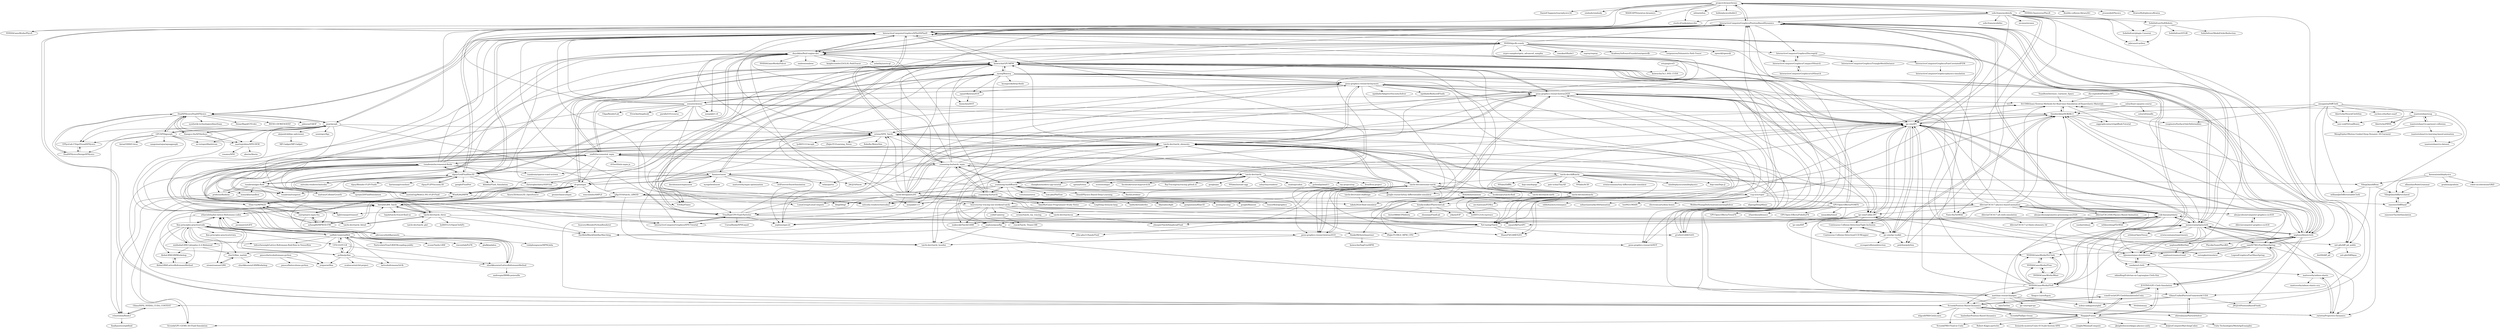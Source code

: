 digraph G {
"projectchrono/chrono" -> "DanielChappuis/reactphysics3d" ["e"=1]
"projectchrono/chrono" -> "simbody/simbody" ["e"=1]
"projectchrono/chrono" -> "InteractiveComputerGraphics/PositionBasedDynamics"
"projectchrono/chrono" -> "InteractiveComputerGraphics/SPlisHSPlasH"
"projectchrono/chrono" -> "MADEAPPS/newton-dynamics" ["e"=1]
"projectchrono/chrono" -> "doyubkim/fluid-engine-dev"
"projectchrono/chrono" -> "NVIDIAGameWorks/PhysX" ["e"=1]
"projectchrono/chrono" -> "mfem/mfem" ["e"=1]
"projectchrono/chrono" -> "bulletphysics/bullet3" ["e"=1]
"projectchrono/chrono" -> "sofa-framework/sofa"
"projectchrono/chrono" -> "stack-of-tasks/pinocchio" ["e"=1]
"projectchrono/chrono" -> "NVIDIA-Omniverse/PhysX" ["e"=1]
"projectchrono/chrono" -> "flexible-collision-library/fcl" ["e"=1]
"projectchrono/chrono" -> "jrouwe/JoltPhysics" ["e"=1]
"projectchrono/chrono" -> "KratosMultiphysics/Kratos" ["e"=1]
"AlohaLBM/LBMWorkshop" -> "AlohaLBM/LatticeBoltzmannMethod"
"lbm-principles-practice/code" -> "shurikkuzmin/LatticeBoltzmannMethod"
"lbm-principles-practice/code" -> "zmhhaha/LBM-Cplusplus-A.A.Mohamad"
"lbm-principles-practice/code" -> "sthavishtha/list-lattice-Boltzmann-codes"
"lbm-principles-practice/code" -> "rlee32/lbm_matlab"
"lbm-principles-practice/code" -> "sailfish-team/sailfish"
"lbm-principles-practice/code" -> "AlohaLBM/LatticeBoltzmannMethod"
"lbm-principles-practice/code" -> "AlohaLBM/LBMWorkshop"
"lbm-principles-practice/code" -> "siramirsaman/LBM"
"lbm-principles-practice/code" -> "loliverhennigh/Lattice-Boltzmann-fluid-flow-in-Tensorflow" ["e"=1]
"lbm-principles-practice/code" -> "CFD-GO/TCLB"
"lbm-principles-practice/code" -> "pylbm/pylbm"
"lbm-principles-practice/code" -> "hietwll/LBM_Taichi"
"lbm-principles-practice/code" -> "lbm-principles-practice/errata"
"rlee32/lbm_matlab" -> "siramirsaman/LBM"
"rlee32/lbm_matlab" -> "shurikkuzmin/LBMWorkshop"
"taichi-dev/taichi" -> "google/jax" ["e"=1]
"taichi-dev/taichi" -> "yuanming-hu/difftaichi"
"taichi-dev/taichi" -> "yuanming-hu/taichi_mpm"
"taichi-dev/taichi" -> "QianMo/Game-Programmer-Study-Notes" ["e"=1]
"taichi-dev/taichi" -> "NVlabs/instant-ngp" ["e"=1]
"taichi-dev/taichi" -> "ssloy/tinyrenderer" ["e"=1]
"taichi-dev/taichi" -> "exaloop/codon" ["e"=1]
"taichi-dev/taichi" -> "pybind/pybind11" ["e"=1]
"taichi-dev/taichi" -> "ray-project/ray" ["e"=1]
"taichi-dev/taichi" -> "llvm/llvm-project" ["e"=1]
"taichi-dev/taichi" -> "changkun/modern-cpp-tutorial" ["e"=1]
"taichi-dev/taichi" -> "openai/triton" ["e"=1]
"taichi-dev/taichi" -> "ocornut/imgui" ["e"=1]
"taichi-dev/taichi" -> "facebookresearch/pytorch3d" ["e"=1]
"taichi-dev/taichi" -> "RayTracing/raytracing.github.io" ["e"=1]
"penn-graphics-research/claymore" -> "kuiwuchn/GPUMPM"
"penn-graphics-research/claymore" -> "g1n0st/GAMES201"
"penn-graphics-research/claymore" -> "penn-graphics-research/ziran2020"
"penn-graphics-research/claymore" -> "penn-graphics-research/HOT"
"penn-graphics-research/claymore" -> "penn-graphics-research/ziran2019"
"penn-graphics-research/claymore" -> "YuCrazing/Taichi"
"penn-graphics-research/claymore" -> "taichi-dev/taichi_elements"
"penn-graphics-research/claymore" -> "cb-geo/mpm"
"penn-graphics-research/claymore" -> "erizmr/SPH_Taichi"
"penn-graphics-research/claymore" -> "squarefk/ziran2019"
"penn-graphics-research/claymore" -> "rgoldade/AdaptiveViscositySolver"
"penn-graphics-research/claymore" -> "taichi-dev/taichi_houdini"
"penn-graphics-research/claymore" -> "rgoldade/ReducedFluids" ["e"=1]
"penn-graphics-research/claymore" -> "ShaneFX/GAMES201"
"taichi-dev/taichi_blend" -> "taichi-dev/taichi_three"
"yuanming-hu/difftaichi" -> "yuanming-hu/taichi_mpm"
"yuanming-hu/difftaichi" -> "yuanming-hu/taichi"
"yuanming-hu/difftaichi" -> "taichi-dev/taichi"
"yuanming-hu/difftaichi" -> "google-research/tiny-differentiable-simulator" ["e"=1]
"yuanming-hu/difftaichi" -> "mitsuba-renderer/mitsuba2" ["e"=1]
"yuanming-hu/difftaichi" -> "tum-pbs/PhiFlow" ["e"=1]
"yuanming-hu/difftaichi" -> "thunil/Physics-Based-Deep-Learning" ["e"=1]
"yuanming-hu/difftaichi" -> "taichi-dev/games201"
"yuanming-hu/difftaichi" -> "ipc-sim/IPC"
"yuanming-hu/difftaichi" -> "taichi-dev/taichi_elements"
"yuanming-hu/difftaichi" -> "InteractiveComputerGraphics/SPlisHSPlasH"
"yuanming-hu/difftaichi" -> "BachiLi/redner" ["e"=1]
"yuanming-hu/difftaichi" -> "tensorflow/graphics" ["e"=1]
"yuanming-hu/difftaichi" -> "vcg-uvic/viper"
"yuanming-hu/difftaichi" -> "vsitzmann/siren" ["e"=1]
"Continuous-Collision-Detection/CCD-Wrapper" -> "Continuous-Collision-Detection/Tight-Inclusion"
"Continuous-Collision-Detection/Tight-Inclusion" -> "Continuous-Collision-Detection/CCD-Wrapper"
"Continuous-Collision-Detection/Tight-Inclusion" -> "ipc-sim/ipc-toolkit"
"Gfans/UnifiedParticleFrameworkCUDA" -> "nobuo-nakagawa/xpbd"
"Gfans/UnifiedParticleFrameworkCUDA" -> "ebirenbaum/ParticleSolver"
"Gfans/UnifiedParticleFrameworkCUDA" -> "JAGJ10/PositionBasedFluids"
"Gfans/UnifiedParticleFrameworkCUDA" -> "Gfans/ISPH_NVIDIA_CUDA_CONTEST"
"InteractiveComputerGraphics/CompactNSearch" -> "InteractiveComputerGraphics/cuNSearch"
"InteractiveComputerGraphics/CompactNSearch" -> "InteractiveComputerGraphics/Discregrid"
"InteractiveComputerGraphics/Discregrid" -> "InteractiveComputerGraphics/CompactNSearch"
"InteractiveComputerGraphics/Discregrid" -> "InteractiveComputerGraphics/TriangleMeshDistance"
"InteractiveComputerGraphics/Discregrid" -> "InteractiveComputerGraphics/FastCorotatedFEM"
"InteractiveComputerGraphics/PositionBasedDynamics" -> "InteractiveComputerGraphics/SPlisHSPlasH"
"InteractiveComputerGraphics/PositionBasedDynamics" -> "doyubkim/fluid-engine-dev"
"InteractiveComputerGraphics/PositionBasedDynamics" -> "mmmovania/opencloth"
"InteractiveComputerGraphics/PositionBasedDynamics" -> "Scrawk/Position-Based-Dynamics"
"InteractiveComputerGraphics/PositionBasedDynamics" -> "yuki-koyama/elasty"
"InteractiveComputerGraphics/PositionBasedDynamics" -> "NVIDIAGameWorks/FleX"
"InteractiveComputerGraphics/PositionBasedDynamics" -> "ipc-sim/IPC"
"InteractiveComputerGraphics/PositionBasedDynamics" -> "rlguy/GridFluidSim3D"
"InteractiveComputerGraphics/PositionBasedDynamics" -> "nepluno/libwetcloth"
"InteractiveComputerGraphics/PositionBasedDynamics" -> "Gfans/UnifiedParticleFrameworkCUDA"
"InteractiveComputerGraphics/PositionBasedDynamics" -> "kuiwuchn/GPUMPM"
"InteractiveComputerGraphics/PositionBasedDynamics" -> "NVIDIAGameWorks/PhysX" ["e"=1]
"InteractiveComputerGraphics/PositionBasedDynamics" -> "libigl/libigl" ["e"=1]
"InteractiveComputerGraphics/PositionBasedDynamics" -> "InteractiveComputerGraphics/Discregrid"
"InteractiveComputerGraphics/PositionBasedDynamics" -> "projectchrono/chrono"
"InteractiveComputerGraphics/SPlisHSPlasH" -> "InteractiveComputerGraphics/PositionBasedDynamics"
"InteractiveComputerGraphics/SPlisHSPlasH" -> "doyubkim/fluid-engine-dev"
"InteractiveComputerGraphics/SPlisHSPlasH" -> "DualSPHysics/DualSPHysics"
"InteractiveComputerGraphics/SPlisHSPlasH" -> "rlguy/GridFluidSim3D"
"InteractiveComputerGraphics/SPlisHSPlasH" -> "InteractiveComputerGraphics/CompactNSearch"
"InteractiveComputerGraphics/SPlisHSPlasH" -> "ipc-sim/IPC"
"InteractiveComputerGraphics/SPlisHSPlasH" -> "InteractiveComputerGraphics/SPH-Tutorial"
"InteractiveComputerGraphics/SPlisHSPlasH" -> "TroyZhai/CPP-Fluid-Particles"
"InteractiveComputerGraphics/SPlisHSPlasH" -> "pypr/pysph"
"InteractiveComputerGraphics/SPlisHSPlasH" -> "erizmr/SPH_Taichi"
"InteractiveComputerGraphics/SPlisHSPlasH" -> "kuiwuchn/GPUMPM"
"InteractiveComputerGraphics/SPlisHSPlasH" -> "mitsuba-renderer/mitsuba2" ["e"=1]
"InteractiveComputerGraphics/SPlisHSPlasH" -> "yuanming-hu/taichi_mpm"
"InteractiveComputerGraphics/SPlisHSPlasH" -> "nepluno/libwetcloth"
"InteractiveComputerGraphics/SPlisHSPlasH" -> "NVIDIA/gvdb-voxels"
"NVIDIA/gvdb-voxels" -> "AcademySoftwareFoundation/openvdb" ["e"=1]
"NVIDIA/gvdb-voxels" -> "sergeneren/Volumetric-Path-Tracer" ["e"=1]
"NVIDIA/gvdb-voxels" -> "christopherbatty/SDFGen" ["e"=1]
"NVIDIA/gvdb-voxels" -> "InteractiveComputerGraphics/SPlisHSPlasH"
"NVIDIA/gvdb-voxels" -> "kuiwuchn/GPUMPM"
"NVIDIA/gvdb-voxels" -> "tunabrain/sparse-voxel-octrees" ["e"=1]
"NVIDIA/gvdb-voxels" -> "wdas/partio" ["e"=1]
"NVIDIA/gvdb-voxels" -> "InteractiveComputerGraphics/PositionBasedDynamics"
"NVIDIA/gvdb-voxels" -> "openvkl/openvkl" ["e"=1]
"NVIDIA/gvdb-voxels" -> "nvpro-samples/optix_advanced_samples" ["e"=1]
"NVIDIA/gvdb-voxels" -> "ramakarl/fluids3"
"NVIDIA/gvdb-voxels" -> "ospray/ospray" ["e"=1]
"NVIDIA/gvdb-voxels" -> "InteractiveComputerGraphics/Discregrid"
"NVIDIA/gvdb-voxels" -> "doyubkim/fluid-engine-dev"
"NVIDIA/gvdb-voxels" -> "rlguy/GridFluidSim3D"
"Scrawk/Position-Based-Dynamics" -> "Scrawk/PBD-Fluid-in-Unity" ["e"=1]
"Scrawk/Position-Based-Dynamics" -> "voxell-tech/GPUClothSimulationInUnity"
"Scrawk/Position-Based-Dynamics" -> "InteractiveComputerGraphics/PositionBasedDynamics"
"Scrawk/Position-Based-Dynamics" -> "Ninjajie/Fusion"
"Scrawk/Position-Based-Dynamics" -> "hanbollar/Position-Based-Dynamics"
"Scrawk/Position-Based-Dynamics" -> "ebirenbaum/ParticleSolver"
"Scrawk/Position-Based-Dynamics" -> "rarietta/Projective-Dynamics"
"Scrawk/Position-Based-Dynamics" -> "Scrawk/Phillips-Ocean" ["e"=1]
"Scrawk/Position-Based-Dynamics" -> "wlgys8/PBDClothLearn"
"ebirenbaum/ParticleSolver" -> "Gfans/UnifiedParticleFrameworkCUDA"
"ericjang/svd3" -> "kuiwuchn/3x3_SVD_CUDA"
"ericjang/svd3" -> "JAGJ10/Snow"
"kuiwuchn/GPUMPM" -> "penn-graphics-research/claymore"
"kuiwuchn/GPUMPM" -> "nialltl/incremental_mpm"
"kuiwuchn/GPUMPM" -> "WindQAQ/MPM"
"kuiwuchn/GPUMPM" -> "Azmisov/snow"
"kuiwuchn/GPUMPM" -> "TroyZhai/CPP-Fluid-Particles"
"kuiwuchn/GPUMPM" -> "penn-graphics-research/ziran2020"
"kuiwuchn/GPUMPM" -> "nepluno/apic2d"
"kuiwuchn/GPUMPM" -> "YiYiXia/Flame"
"kuiwuchn/GPUMPM" -> "ipc-sim/IPC"
"kuiwuchn/GPUMPM" -> "g1n0st/GAMES201"
"kuiwuchn/GPUMPM" -> "penn-graphics-research/ziran2019"
"kuiwuchn/GPUMPM" -> "kuiwuchn/3x3_SVD_CUDA"
"kuiwuchn/GPUMPM" -> "YuCrazing/Taichi"
"kuiwuchn/GPUMPM" -> "nepluno/libwetcloth"
"kuiwuchn/GPUMPM" -> "ziyinq/Bimocq"
"nialltl/incremental_mpm" -> "kuiwuchn/GPUMPM"
"nialltl/incremental_mpm" -> "Elias-Gu/MPM2D"
"nialltl/incremental_mpm" -> "penn-graphics-research/claymore"
"nialltl/incremental_mpm" -> "yuanming-hu/taichi_mpm"
"nialltl/incremental_mpm" -> "WindQAQ/MPM"
"nialltl/incremental_mpm" -> "r03ert0/mls-mpm.js"
"nialltl/incremental_mpm" -> "penn-graphics-research/ziran2019"
"nialltl/incremental_mpm" -> "tunabrain/incremental-fluids"
"nialltl/incremental_mpm" -> "taichi-dev/taichi_elements"
"nialltl/incremental_mpm" -> "penn-graphics-research/HOT"
"nialltl/incremental_mpm" -> "penn-graphics-research/ziran2020"
"nialltl/incremental_mpm" -> "cb-geo/mpm"
"nialltl/incremental_mpm" -> "Ninjajie/Fusion"
"nialltl/incremental_mpm" -> "Scrawk/Position-Based-Dynamics"
"nialltl/incremental_mpm" -> "xzhang66/MPM3D-F90"
"penn-graphics-research/ziran2020" -> "penn-graphics-research/ziran2019"
"penn-graphics-research/ziran2020" -> "penn-graphics-research/claymore"
"penn-graphics-research/ziran2020" -> "penn-graphics-research/HOT"
"penn-graphics-research/ziran2020" -> "kuiwuchn/GPUMPM"
"penn-graphics-research/ziran2020" -> "ipc-sim/Codim-IPC"
"penn-graphics-research/ziran2020" -> "taichi-dev/taichi_elements"
"penn-graphics-research/ziran2020" -> "TroyZhai/CPP-Fluid-Particles"
"penn-graphics-research/ziran2020" -> "ShaneFX/GAMES201"
"penn-graphics-research/ziran2020" -> "ipc-sim/IPC"
"penn-graphics-research/ziran2020" -> "g1n0st/GAMES201"
"penn-graphics-research/ziran2020" -> "ltt1598/Quasi-Newton-Methods-for-Real-time-Simulation-of-Hyperelastic-Materials"
"penn-graphics-research/ziran2020" -> "nepluno/apic2d"
"penn-graphics-research/ziran2020" -> "lijieumn/argus-distribution"
"prideout/fluidsim" -> "rchoetzlein/fluids3"
"taichi-dev/taichi_elements" -> "taichi-dev/taichi_three"
"taichi-dev/taichi_elements" -> "erizmr/SPH_Taichi"
"taichi-dev/taichi_elements" -> "penn-graphics-research/claymore"
"taichi-dev/taichi_elements" -> "penn-graphics-research/ziran2020"
"taichi-dev/taichi_elements" -> "taichi-dev/taichi_blend"
"taichi-dev/taichi_elements" -> "nepluno/pyasflip"
"taichi-dev/taichi_elements" -> "kuiwuchn/GPUMPM"
"taichi-dev/taichi_elements" -> "taichi-dev/difftaichi"
"taichi-dev/taichi_elements" -> "taichi-dev/awesome-taichi"
"taichi-dev/taichi_elements" -> "taichi-dev/games201"
"taichi-dev/taichi_elements" -> "taichi-dev/meshtaichi"
"taichi-dev/taichi_elements" -> "YuCrazing/Taichi"
"taichi-dev/taichi_elements" -> "taichi-dev/taichi_houdini"
"taichi-dev/taichi_elements" -> "nialltl/incremental_mpm"
"taichi-dev/taichi_elements" -> "penn-graphics-research/ziran2019"
"yuanming-hu/taichi_mpm" -> "yuanming-hu/taichi"
"yuanming-hu/taichi_mpm" -> "nialltl/incremental_mpm"
"yuanming-hu/taichi_mpm" -> "InteractiveComputerGraphics/SPlisHSPlasH"
"yuanming-hu/taichi_mpm" -> "kuiwuchn/GPUMPM"
"yuanming-hu/taichi_mpm" -> "yuanming-hu/difftaichi"
"yuanming-hu/taichi_mpm" -> "InteractiveComputerGraphics/PositionBasedDynamics"
"yuanming-hu/taichi_mpm" -> "doyubkim/fluid-engine-dev"
"yuanming-hu/taichi_mpm" -> "cb-geo/mpm"
"yuanming-hu/taichi_mpm" -> "taichi-dev/taichi_elements"
"yuanming-hu/taichi_mpm" -> "taichi-dev/taichi"
"yuanming-hu/taichi_mpm" -> "Azmisov/snow"
"yuanming-hu/taichi_mpm" -> "mitsuba-renderer/mitsuba2" ["e"=1]
"yuanming-hu/taichi_mpm" -> "ipc-sim/IPC"
"yuanming-hu/taichi_mpm" -> "nepluno/libwetcloth"
"yuanming-hu/taichi_mpm" -> "mmp/pbrt-v3" ["e"=1]
"yuanming-hu/taichi" -> "yuanming-hu/taichi_mpm"
"yuanming-hu/taichi" -> "mmp/pbrt-v3" ["e"=1]
"yuanming-hu/taichi" -> "yuanming-hu/difftaichi"
"yuanming-hu/taichi" -> "libigl/libigl" ["e"=1]
"yuanming-hu/taichi" -> "google/filament" ["e"=1]
"yuanming-hu/taichi" -> "LingDong-/wenyan-lang" ["e"=1]
"yuanming-hu/taichi" -> "mitsuba-renderer/mitsuba2" ["e"=1]
"yuanming-hu/taichi" -> "tensorflow/graphics" ["e"=1]
"yuanming-hu/taichi" -> "baldurk/renderdoc" ["e"=1]
"yuanming-hu/taichi" -> "bkaradzic/bgfx" ["e"=1]
"yuanming-hu/taichi" -> "InteractiveComputerGraphics/PositionBasedDynamics"
"yuanming-hu/taichi" -> "QianMo/Game-Programmer-Study-Notes" ["e"=1]
"yuanming-hu/taichi" -> "gongminmin/KlayGE" ["e"=1]
"yuanming-hu/taichi" -> "assimp/assimp" ["e"=1]
"yuanming-hu/taichi" -> "doyubkim/fluid-engine-dev"
"JUSTIVE/GPU-Cloth-Simulation" -> "sam007961/FastMassSpring"
"JUSTIVE/GPU-Cloth-Simulation" -> "Ninjajie/Fusion"
"JUSTIVE/GPU-Cloth-Simulation" -> "voxell-tech/GPUClothSimulationInUnity"
"doyubkim/fluid-engine-dev" -> "InteractiveComputerGraphics/SPlisHSPlasH"
"doyubkim/fluid-engine-dev" -> "InteractiveComputerGraphics/PositionBasedDynamics"
"doyubkim/fluid-engine-dev" -> "rlguy/GridFluidSim3D"
"doyubkim/fluid-engine-dev" -> "mitsuba-renderer/mitsuba2" ["e"=1]
"doyubkim/fluid-engine-dev" -> "mitsuba-renderer/mitsuba" ["e"=1]
"doyubkim/fluid-engine-dev" -> "mmp/pbrt-v4" ["e"=1]
"doyubkim/fluid-engine-dev" -> "tunabrain/tungsten" ["e"=1]
"doyubkim/fluid-engine-dev" -> "mmp/pbrt-v3" ["e"=1]
"doyubkim/fluid-engine-dev" -> "NVIDIAGameWorks/Falcor" ["e"=1]
"doyubkim/fluid-engine-dev" -> "mmmovania/opencloth"
"doyubkim/fluid-engine-dev" -> "embree/embree" ["e"=1]
"doyubkim/fluid-engine-dev" -> "knightcrawler25/GLSL-PathTracer" ["e"=1]
"doyubkim/fluid-engine-dev" -> "xelatihy/yocto-gl" ["e"=1]
"doyubkim/fluid-engine-dev" -> "lighttransport/nanort" ["e"=1]
"doyubkim/fluid-engine-dev" -> "kuiwuchn/GPUMPM"
"zenustech/zeno" -> "parallel101/course" ["e"=1]
"zenustech/zeno" -> "ipc-sim/IPC"
"zenustech/zeno" -> "LuisaGroup/LuisaCompute" ["e"=1]
"zenustech/zeno" -> "InteractiveComputerGraphics/SPlisHSPlasH"
"zenustech/zeno" -> "InteractiveComputerGraphics/PositionBasedDynamics"
"zenustech/zeno" -> "doyubkim/fluid-engine-dev"
"zenustech/zeno" -> "erizmr/SPH_Taichi"
"zenustech/zeno" -> "Ubpa/RenderLab" ["e"=1]
"zenustech/zeno" -> "ziyinq/Bimocq"
"zenustech/zeno" -> "taichi-dev/taichi_blend"
"zenustech/zeno" -> "theodorekim/HOBAKv1"
"zenustech/zeno" -> "ipc-sim/Codim-IPC"
"zenustech/zeno" -> "ElvisQin/thegibook" ["e"=1]
"zenustech/zeno" -> "mitsuba-renderer/mitsuba2" ["e"=1]
"zenustech/zeno" -> "mmp/pbrt-v4" ["e"=1]
"isantesteban/snug" -> "isantesteban/vto-garment-collisions"
"isantesteban/snug" -> "hbertiche/PBNS"
"isantesteban/snug" -> "isantesteban/vto-dataset"
"isantesteban/snug" -> "MengZephyr/Motion-Guided-Deep-Dynamic-3D-Garment"
"isantesteban/snug" -> "non-void/VirtualBones"
"alejandrobll/py-sphviewer" -> "MP-Gadget/MP-Gadget"
"pypr/pysph" -> "DualSPHysics/DualSPHysics"
"pypr/pysph" -> "Xiangyu-Hu/SPHinXsys"
"pypr/pysph" -> "GPUSPH/gpusph"
"pypr/pysph" -> "EPhysLab-UVigo/VisualSPHysics"
"pypr/pysph" -> "InteractiveComputerGraphics/SPlisHSPlasH"
"pypr/pysph" -> "martinjrobins/SPH-DEM"
"pypr/pysph" -> "alejandrobll/py-sphviewer"
"pypr/pysph" -> "DualSPHysics/DesignSPHysics"
"pypr/pysph" -> "adevaucorbeil/karamelo"
"pypr/pysph" -> "usnistgov/fipy" ["e"=1]
"pypr/pysph" -> "InteractiveComputerGraphics/SPH-Tutorial"
"pypr/pysph" -> "erizmr/SPH_Taichi"
"pypr/pysph" -> "yjhp1016/taichi_LBM3D"
"pypr/pysph" -> "wi-re/openMaelstrom"
"tunabrain/incremental-fluids" -> "tunabrain/gpu-fluid"
"tunabrain/incremental-fluids" -> "kuiwuchn/GPUMPM"
"tunabrain/incremental-fluids" -> "rlguy/GridFluidSim3D"
"tunabrain/incremental-fluids" -> "nialltl/incremental_mpm"
"tunabrain/incremental-fluids" -> "tunabrain/tungsten" ["e"=1]
"tunabrain/incremental-fluids" -> "austinEng/WebGL-PIC-FLIP-Fluid"
"tunabrain/incremental-fluids" -> "Azmisov/snow"
"tunabrain/incremental-fluids" -> "prideout/fluidsim"
"tunabrain/incremental-fluids" -> "Scrawk/GPU-GEMS-3D-Fluid-Simulation" ["e"=1]
"tunabrain/incremental-fluids" -> "doyubkim/fluid-engine-dev"
"tunabrain/incremental-fluids" -> "mmacklin/sandbox"
"tunabrain/incremental-fluids" -> "tunabrain/sparse-voxel-octrees" ["e"=1]
"tunabrain/incremental-fluids" -> "InteractiveComputerGraphics/SPlisHSPlasH"
"tunabrain/incremental-fluids" -> "kbladin/Fluid_Simulation"
"tunabrain/incremental-fluids" -> "lighttransport/nanort" ["e"=1]
"nepluno/libWetHair" -> "nepluno/libwetcloth"
"nepluno/libWetHair" -> "nepluno/creamystrand"
"nepluno/libWetHair" -> "kuiwuchn/GPUMPM"
"CFD-GO/TCLB" -> "shurikkuzmin/LatticeBoltzmannMethod"
"CFD-GO/TCLB" -> "pylbm/pylbm"
"CFD-GO/TCLB" -> "sailfish-team/sailfish"
"nepluno/libwetcloth" -> "nepluno/libWetHair"
"nepluno/libwetcloth" -> "kuiwuchn/GPUMPM"
"nepluno/libwetcloth" -> "sam007961/FastMassSpring"
"nepluno/libwetcloth" -> "ipc-sim/IPC"
"nepluno/libwetcloth" -> "mmmovania/opencloth"
"nepluno/libwetcloth" -> "nepluno/creamystrand"
"nepluno/libwetcloth" -> "InteractiveComputerGraphics/PositionBasedDynamics"
"nepluno/libwetcloth" -> "lijieumn/argus-distribution"
"nepluno/libwetcloth" -> "theodorekim/HOBAKv1"
"nepluno/libwetcloth" -> "yuki-koyama/elasty"
"nepluno/libwetcloth" -> "PhysikaTeam/PhysIKA"
"nepluno/libwetcloth" -> "JAGJ10/PositionBasedFluids"
"nepluno/libwetcloth" -> "InteractiveComputerGraphics/SPlisHSPlasH"
"nepluno/libwetcloth" -> "JUSTIVE/GPU-Cloth-Simulation"
"nepluno/libwetcloth" -> "ltt1598/Quasi-Newton-Methods-for-Real-time-Simulation-of-Hyperelastic-Materials"
"NVIDIAGameWorks/Flow" -> "NVIDIAGameWorks/NvCloth"
"NVIDIAGameWorks/Flow" -> "NVIDIAGameWorks/Blast"
"taichi-dev/voxel-challenge" -> "takah29/2d-fluid-simulator"
"taichi-dev/awesome-taichi" -> "taichi-dev/meshtaichi"
"taichi-dev/awesome-taichi" -> "erizmr/SPH_Taichi"
"taichi-dev/awesome-taichi" -> "yjhp1016/taichi_LBM3D"
"taichi-dev/awesome-taichi" -> "ethz-pbs21/SandyFluid"
"taichi-dev/awesome-taichi" -> "taichi-dev/taichi-nerfs" ["e"=1]
"taichi-dev/awesome-taichi" -> "ifsheldon/stannum"
"taichi-dev/awesome-taichi" -> "YuCrazing/Taichi"
"taichi-dev/awesome-taichi" -> "bsavery/ray-tracing-one-weekend-taichi"
"taichi-dev/awesome-taichi" -> "taichi-dev/taichi_houdini"
"taichi-dev/awesome-taichi" -> "takah29/2d-fluid-simulator"
"taichi-dev/awesome-taichi" -> "taichi-dev/taichi_elements"
"taichi-dev/awesome-taichi" -> "taichi-dev/taichicon"
"taichi-dev/awesome-taichi" -> "lyd405121/ti-raytrace"
"taichi-dev/awesome-taichi" -> "nepluno/pyasflip"
"taichi-dev/awesome-taichi" -> "houkensjtu/taichi-fluid"
"bsavery/ray-tracing-one-weekend-taichi" -> "yslib/Cameray"
"bsavery/ray-tracing-one-weekend-taichi" -> "taichi-dev/taichicon"
"bsavery/ray-tracing-one-weekend-taichi" -> "lyd405121/ti-raytrace"
"bsavery/ray-tracing-one-weekend-taichi" -> "maksyuki/TaichiGAME"
"bsavery/ray-tracing-one-weekend-taichi" -> "runck/Taichi_Titanic188"
"bsavery/ray-tracing-one-weekend-taichi" -> "theAfish/BlackHoleRayMarching"
"bsavery/ray-tracing-one-weekend-taichi" -> "erizmr/taichi_ray_tracing"
"bsavery/ray-tracing-one-weekend-taichi" -> "squarefk/FastIPC"
"yjhp1016/taichi_LBM3D" -> "takah29/2d-fluid-simulator"
"yjhp1016/taichi_LBM3D" -> "hietwll/LBM_Taichi"
"yjhp1016/taichi_LBM3D" -> "jviquerat/lbm"
"yjhp1016/taichi_LBM3D" -> "taichi-dev/taichi_houdini"
"yjhp1016/taichi_LBM3D" -> "bsavery/ray-tracing-one-weekend-taichi"
"yjhp1016/taichi_LBM3D" -> "taichi-dev/awesome-taichi"
"sofa-framework/sofa" -> "SofaDefrost/SoftRobots"
"sofa-framework/sofa" -> "sofa-framework/doc"
"sofa-framework/sofa" -> "InteractiveComputerGraphics/PositionBasedDynamics"
"sofa-framework/sofa" -> "SofaDefrost/plugin.Cosserat"
"sofa-framework/sofa" -> "jnbrunet/caribou"
"sofa-framework/sofa" -> "ipc-sim/IPC"
"sofa-framework/sofa" -> "siconos/siconos"
"sofa-framework/sofa" -> "projectchrono/chrono"
"sofa-framework/sofa" -> "stack-of-tasks/pinocchio" ["e"=1]
"sofa-framework/sofa" -> "polyfem/polyfem" ["e"=1]
"sofa-framework/sofa" -> "NVIDIAGameWorks/FleX"
"sofa-framework/sofa" -> "InteractiveComputerGraphics/SPlisHSPlasH"
"sofa-framework/sofa" -> "google-research/tiny-differentiable-simulator" ["e"=1]
"sofa-framework/sofa" -> "Yixin-Hu/TetWild" ["e"=1]
"sofa-framework/sofa" -> "NVIDIA/warp" ["e"=1]
"sailfish-team/sailfish" -> "loliverhennigh/Lattice-Boltzmann-fluid-flow-in-Tensorflow" ["e"=1]
"sailfish-team/sailfish" -> "pylbm/pylbm"
"sailfish-team/sailfish" -> "CFD-GO/TCLB"
"sailfish-team/sailfish" -> "lbm-principles-practice/code"
"sailfish-team/sailfish" -> "shurikkuzmin/LatticeBoltzmannMethod"
"sailfish-team/sailfish" -> "ParticulateFlow/LBDEMcoupling-public"
"sailfish-team/sailfish" -> "zmhhaha/LBM-Cplusplus-A.A.Mohamad"
"sailfish-team/sailfish" -> "sthavishtha/list-lattice-Boltzmann-codes"
"sailfish-team/sailfish" -> "hietwll/LBM_Taichi"
"sailfish-team/sailfish" -> "rlee32/lbm_matlab"
"sailfish-team/sailfish" -> "latticeboltzmann/2d-lb"
"sailfish-team/sailfish" -> "ecoon/Taxila-LBM"
"sailfish-team/sailfish" -> "vincentlab/PyFR" ["e"=1]
"sailfish-team/sailfish" -> "gladk/palabos"
"EPhysLab-UVigo/VisualSPHysics" -> "DualSPHysics/DesignSPHysics"
"rlguy/GridFluidSim3D" -> "rlguy/FLIPViscosity3D"
"rlguy/GridFluidSim3D" -> "doyubkim/fluid-engine-dev"
"rlguy/GridFluidSim3D" -> "InteractiveComputerGraphics/SPlisHSPlasH"
"rlguy/GridFluidSim3D" -> "InteractiveComputerGraphics/PositionBasedDynamics"
"rlguy/GridFluidSim3D" -> "tunabrain/incremental-fluids"
"rlguy/GridFluidSim3D" -> "austinEng/WebGL-PIC-FLIP-Fluid"
"rlguy/GridFluidSim3D" -> "christopherbatty/SDFGen" ["e"=1]
"rlguy/GridFluidSim3D" -> "kbladin/Fluid_Simulation"
"rlguy/GridFluidSim3D" -> "mitsuba-renderer/mitsuba" ["e"=1]
"rlguy/GridFluidSim3D" -> "google/FluidNet" ["e"=1]
"rlguy/GridFluidSim3D" -> "tunabrain/tungsten" ["e"=1]
"rlguy/GridFluidSim3D" -> "rlguy/Blender-FLIP-Fluids" ["e"=1]
"rlguy/GridFluidSim3D" -> "kuiwuchn/GPUMPM"
"rlguy/GridFluidSim3D" -> "tunabrain/gpu-fluid"
"rlguy/GridFluidSim3D" -> "karimnaaji/voxelizer" ["e"=1]
"ipc-sim/Codim-IPC" -> "ipc-sim/IPC"
"ipc-sim/Codim-IPC" -> "Continuous-Collision-Detection/Tight-Inclusion"
"ipc-sim/Codim-IPC" -> "ipc-sim/ipc-toolkit"
"ipc-sim/Codim-IPC" -> "ipc-sim/IDP"
"ipc-sim/Codim-IPC" -> "squarefk/FastIPC"
"ipc-sim/Codim-IPC" -> "lijieumn/argus-distribution"
"ipc-sim/Codim-IPC" -> "penn-graphics-research/ziran2020"
"ipc-sim/Codim-IPC" -> "YuCrazing/Taichi"
"taichi-dev/meshtaichi" -> "mo-hanxuan/FEMcy"
"taichi-dev/meshtaichi" -> "Hanke98/AutoQuantizer"
"taichi-dev/meshtaichi" -> "Zhijie-YU/MLS_MPM_CPIC"
"taichi-dev/meshtaichi" -> "yhesper/TaichiSimplicialFluid"
"taichi-dev/meshtaichi" -> "lyd405121/ti-raytrace"
"taichi-dev/meshtaichi" -> "squarefk/FastIPC"
"TroyZhai/CPP-Fluid-Particles" -> "InteractiveComputerGraphics/SPH-Tutorial"
"TroyZhai/CPP-Fluid-Particles" -> "kuiwuchn/GPUMPM"
"TroyZhai/CPP-Fluid-Particles" -> "erizmr/SPH_Taichi"
"TroyZhai/CPP-Fluid-Particles" -> "UnrealXinda/SPHLiquid" ["e"=1]
"TroyZhai/CPP-Fluid-Particles" -> "YuCrazing/Taichi"
"TroyZhai/CPP-Fluid-Particles" -> "ltt1598/Quasi-Newton-Methods-for-Real-time-Simulation-of-Hyperelastic-Materials"
"TroyZhai/CPP-Fluid-Particles" -> "nepluno/apic2d"
"Gfans/ISPH_NVIDIA_CUDA_CONTEST" -> "rchoetzlein/fluids3"
"DualSPHysics/DualSPHysics" -> "pypr/pysph"
"DualSPHysics/DualSPHysics" -> "Xiangyu-Hu/SPHinXsys"
"DualSPHysics/DualSPHysics" -> "EPhysLab-UVigo/VisualSPHysics"
"DualSPHysics/DualSPHysics" -> "DualSPHysics/DesignSPHysics"
"DualSPHysics/DualSPHysics" -> "GPUSPH/gpusph"
"DualSPHysics/DualSPHysics" -> "InteractiveComputerGraphics/SPlisHSPlasH"
"DualSPHysics/DualSPHysics" -> "martinjrobins/SPH-DEM"
"DualSPHysics/DualSPHysics" -> "synthetik-technologies/blastfoam" ["e"=1]
"DualSPHysics/DualSPHysics" -> "Atizar/RapidCFD-dev" ["e"=1]
"DualSPHysics/DualSPHysics" -> "WENO-OF/WENOEXT" ["e"=1]
"DualSPHysics/DualSPHysics" -> "jaheyns/CfdOF" ["e"=1]
"ipc-sim/IPC" -> "ipc-sim/ipc-toolkit"
"ipc-sim/IPC" -> "ipc-sim/Codim-IPC"
"ipc-sim/IPC" -> "theodorekim/HOBAKv1"
"ipc-sim/IPC" -> "polyfem/polyfem" ["e"=1]
"ipc-sim/IPC" -> "Continuous-Collision-Detection/Tight-Inclusion"
"ipc-sim/IPC" -> "ltt1598/Quasi-Newton-Methods-for-Real-time-Simulation-of-Hyperelastic-Materials"
"ipc-sim/IPC" -> "Yixin-Hu/TetWild" ["e"=1]
"ipc-sim/IPC" -> "kuiwuchn/GPUMPM"
"ipc-sim/IPC" -> "Continuous-Collision-Detection/CCD-Wrapper"
"ipc-sim/IPC" -> "penn-graphics-research/ziran2020"
"ipc-sim/IPC" -> "erizmr/SPH_Taichi"
"ipc-sim/IPC" -> "YuCrazing/Taichi"
"ipc-sim/IPC" -> "InteractiveComputerGraphics/PositionBasedDynamics"
"ipc-sim/IPC" -> "nepluno/libwetcloth"
"ipc-sim/IPC" -> "mmmovania/opencloth"
"YuanBoot/Intrinsic_Garment_Space" -> "ltt1598/Quasi-Newton-Methods-for-Real-time-Simulation-of-Hyperelastic-Materials"
"dilevin/computer-graphics-csc418" -> "alecjacobson/computer-graphics-csc418"
"taichi-dev/games201" -> "taichi-dev/taichi_elements"
"taichi-dev/games201" -> "taichi-dev/taichicon"
"taichi-dev/games201" -> "TroyZhai/CPP-Fluid-Particles"
"taichi-dev/games201" -> "YuCrazing/Taichi"
"taichi-dev/games201" -> "dilevin/CSC417-physics-based-animation"
"taichi-dev/games201" -> "ipc-sim/IPC"
"taichi-dev/games201" -> "kuiwuchn/GPUMPM"
"taichi-dev/games201" -> "erizmr/SPH_Taichi"
"taichi-dev/games201" -> "hietwll/LBM_Taichi"
"taichi-dev/games201" -> "bsavery/ray-tracing-one-weekend-taichi"
"taichi-dev/games201" -> "penn-graphics-research/claymore"
"taichi-dev/games201" -> "penn-graphics-research/ziran2020"
"taichi-dev/games201" -> "InteractiveComputerGraphics/SPH-Tutorial"
"taichi-dev/games201" -> "InteractiveComputerGraphics/SPlisHSPlasH"
"taichi-dev/games201" -> "LuisaGroup/LuisaCompute" ["e"=1]
"NVIDIAGameWorks/Blast" -> "NVIDIAGameWorks/Flow"
"NVIDIAGameWorks/Blast" -> "NVIDIAGameWorks/NvCloth"
"NVIDIAGameWorks/Blast" -> "NVIDIAGameWorks/FleX"
"WindQAQ/MPM" -> "YiYiXia/Flame"
"WindQAQ/MPM" -> "Elias-Gu/MPM2D"
"WindQAQ/MPM" -> "kuiwuchn/GPUMPM"
"erizmr/SPH_Taichi" -> "YuCrazing/Taichi"
"erizmr/SPH_Taichi" -> "lyd405121/wcsph"
"erizmr/SPH_Taichi" -> "ShaneFX/GAMES201"
"erizmr/SPH_Taichi" -> "Zhijie-YU/Learning_Notes"
"erizmr/SPH_Taichi" -> "taichi-dev/meshtaichi"
"erizmr/SPH_Taichi" -> "g1n0st/GAMES201"
"erizmr/SPH_Taichi" -> "Zhijie-YU/MLS_MPM_CPIC"
"erizmr/SPH_Taichi" -> "taichi-dev/taichi_three"
"erizmr/SPH_Taichi" -> "theAfish/BlackHoleRayMarching"
"erizmr/SPH_Taichi" -> "taichi-dev/awesome-taichi"
"erizmr/SPH_Taichi" -> "taichi-dev/taichi_elements"
"erizmr/SPH_Taichi" -> "Robslhc/WaterSim"
"mit-gfx/diff_pd_public" -> "mit-gfx/DiffAqua"
"mit-gfx/diff_pd_public" -> "dut09/diff_pd"
"mmmovania/opencloth" -> "sam007961/FastMassSpring"
"mmmovania/opencloth" -> "InteractiveComputerGraphics/PositionBasedDynamics"
"mmmovania/opencloth" -> "ipc-sim/IPC"
"mmmovania/opencloth" -> "NVIDIAGameWorks/NvCloth"
"mmmovania/opencloth" -> "nepluno/libwetcloth"
"mmmovania/opencloth" -> "yuki-koyama/elasty"
"mmmovania/opencloth" -> "sueda/eol-cloth"
"mmmovania/opencloth" -> "lijieumn/argus-distribution"
"mmmovania/opencloth" -> "erleben/OpenTissue"
"mmmovania/opencloth" -> "theodorekim/HOBAKv1"
"mmmovania/opencloth" -> "rarietta/Projective-Dynamics"
"mmmovania/opencloth" -> "mattoverby/admm-elastic"
"mmmovania/opencloth" -> "doyubkim/fluid-engine-dev"
"mmmovania/opencloth" -> "erwincoumans/experiments" ["e"=1]
"mmmovania/opencloth" -> "nobuo-nakagawa/xpbd"
"omegaiota/DiffCloth" -> "non-void/VirtualBones"
"omegaiota/DiffCloth" -> "mit-gfx/diff_pd_public"
"omegaiota/DiffCloth" -> "williamljb/DifferentiableCloth"
"omegaiota/DiffCloth" -> "theodorekim/HOBAKv1"
"omegaiota/DiffCloth" -> "isantesteban/snug"
"omegaiota/DiffCloth" -> "hbertiche/NeuralClothSim"
"omegaiota/DiffCloth" -> "xuchen-ethz/fast-snarf" ["e"=1]
"omegaiota/DiffCloth" -> "hbertiche/PBNS"
"omegaiota/DiffCloth" -> "rsugimoto/SurfaceOnlyDeformables"
"rarietta/Projective-Dynamics" -> "mattoverby/admm-elastic"
"SofaDefrost/plugin.Cosserat" -> "jnbrunet/caribou"
"dilevin/CSC417-physics-based-animation" -> "alecjacobson/geometry-processing-csc2520" ["e"=1]
"dilevin/CSC417-physics-based-animation" -> "dilevin/CSC417-a4-cloth-simulation"
"dilevin/CSC417-physics-based-animation" -> "ltt1598/Quasi-Newton-Methods-for-Real-time-Simulation-of-Hyperelastic-Materials"
"dilevin/CSC417-physics-based-animation" -> "dilevin/CSC2504-Physics-Based-Animation"
"dilevin/CSC417-physics-based-animation" -> "theodorekim/HOBAKv1"
"dilevin/CSC417-physics-based-animation" -> "yuki-koyama/elasty"
"dilevin/CSC417-physics-based-animation" -> "ipc-sim/IPC"
"dilevin/CSC417-physics-based-animation" -> "sam007961/FastMassSpring"
"dilevin/CSC417-physics-based-animation" -> "kuiwuchn/GPUMPM"
"dilevin/CSC417-physics-based-animation" -> "YuCrazing/Taichi"
"dilevin/CSC417-physics-based-animation" -> "alecjacobson/computer-graphics-csc418"
"dilevin/CSC417-physics-based-animation" -> "Yixin-Hu/TetWild" ["e"=1]
"dilevin/CSC417-physics-based-animation" -> "nepluno/apic2d"
"dilevin/CSC417-physics-based-animation" -> "ipc-sim/Codim-IPC"
"dilevin/CSC417-physics-based-animation" -> "TroyZhai/CPP-Fluid-Particles"
"ziyinq/Bimocq" -> "kuiwuchn/GPUMPM"
"ziyinq/Bimocq" -> "YuCrazing/Taichi"
"ziyinq/Bimocq" -> "ipc-sim/IPC"
"ziyinq/Bimocq" -> "penn-graphics-research/claymore"
"ziyinq/Bimocq" -> "YiYiXia/Flame"
"ziyinq/Bimocq" -> "nepluno/apic2d"
"ziyinq/Bimocq" -> "penn-graphics-research/ziran2020"
"ziyinq/Bimocq" -> "maksyuki/TaichiGAME"
"ziyinq/Bimocq" -> "nepluno/creamystrand"
"ziyinq/Bimocq" -> "ipc-sim/Codim-IPC"
"ziyinq/Bimocq" -> "zenustech/zeno"
"ziyinq/Bimocq" -> "InteractiveComputerGraphics/SPH-Tutorial"
"ziyinq/Bimocq" -> "squarefk/ziran2019"
"ziyinq/Bimocq" -> "liminchen/DOT"
"ziyinq/Bimocq" -> "byungsook/deep-fluids" ["e"=1]
"GPUSPH/gpusph" -> "DualSPHysics/DualSPHysics"
"GPUSPH/gpusph" -> "EPhysLab-UVigo/VisualSPHysics"
"GPUSPH/gpusph" -> "pypr/pysph"
"GPUSPH/gpusph" -> "Azrael3000/Crixus"
"GPUSPH/gpusph" -> "sanguinariojoe/aquagpusph"
"GPUSPH/gpusph" -> "adevaucorbeil/karamelo"
"GPUSPH/gpusph" -> "rchoetzlein/fluids3"
"GPUSPH/gpusph" -> "wi-re/openMaelstrom"
"GPUSPH/gpusph" -> "martinjrobins/SPH-DEM"
"vcg-uvic/viper" -> "lsw9021/MASS" ["e"=1]
"vcg-uvic/viper" -> "InteractiveComputerGraphics/PositionBasedDynamics"
"vcg-uvic/viper" -> "GPUOpen-Effects/FEMFX"
"vcg-uvic/viper" -> "yuki-koyama/elasty"
"vcg-uvic/viper" -> "penn-graphics-research/ziran2020"
"vcg-uvic/viper" -> "electronicarts/dem-bones" ["e"=1]
"vcg-uvic/viper" -> "yuanming-hu/difftaichi"
"vcg-uvic/viper" -> "WebberHuang/DeformationLearningSolver" ["e"=1]
"vcg-uvic/viper" -> "xbpeng/DeepMimic" ["e"=1]
"vcg-uvic/viper" -> "taichi-dev/taichi_elements"
"vcg-uvic/viper" -> "InteractiveComputerGraphics/SPlisHSPlasH"
"vcg-uvic/viper" -> "eddiehoyle/screenspace" ["e"=1]
"vcg-uvic/viper" -> "theodorekim/HOBAKv1"
"vcg-uvic/viper" -> "matthias-research/pages"
"vcg-uvic/viper" -> "sebastianstarke/AI4Animation" ["e"=1]
"Ninjajie/Fusion" -> "JUSTIVE/GPU-Cloth-Simulation"
"Ninjajie/Fusion" -> "voxell-tech/GPUClothSimulationInUnity"
"Ninjajie/Fusion" -> "Scrawk/PBD-Fluid-in-Unity" ["e"=1]
"Ninjajie/Fusion" -> "Scrawk/Position-Based-Dynamics"
"Ninjajie/Fusion" -> "jknightdoeswork/gpu-physics-unity" ["e"=1]
"Ninjajie/Fusion" -> "Scrawk/GPU-GEMS-3D-Fluid-Simulation" ["e"=1]
"Ninjajie/Fusion" -> "keijiro/ComputeMarchingCubes" ["e"=1]
"Ninjajie/Fusion" -> "Unity-Technologies/MeshApiExamples" ["e"=1]
"Ninjajie/Fusion" -> "Robert-K/gpu-particles" ["e"=1]
"Ninjajie/Fusion" -> "leonardo-montes/Unity-ECS-Job-System-SPH"
"Ninjajie/Fusion" -> "cinight/MinimalCompute" ["e"=1]
"voxell-tech/GPUClothSimulationInUnity" -> "JUSTIVE/GPU-Cloth-Simulation"
"voxell-tech/GPUClothSimulationInUnity" -> "Scrawk/Position-Based-Dynamics"
"voxell-tech/GPUClothSimulationInUnity" -> "Ninjajie/Fusion"
"hzaskywalker/PlasticineLab" -> "ifsheldon/stannum"
"hzaskywalker/PlasticineLab" -> "yikaiw/EIP" ["e"=1]
"hzaskywalker/PlasticineLab" -> "lester0866/CPDeform"
"hzaskywalker/PlasticineLab" -> "zhouxian/FluidLab"
"nairnj/nairn-mpm-fea" -> "xzhang66/MPM3D-F90"
"nairnj/nairn-mpm-fea" -> "cb-geo/mpm"
"nairnj/nairn-mpm-fea" -> "adevaucorbeil/karamelo"
"nairnj/nairn-mpm-fea" -> "Elias-Gu/MPM2D"
"GPUOpen-Effects/FEMFX" -> "GPUOpen-Effects/TressFX" ["e"=1]
"GPUOpen-Effects/FEMFX" -> "kuiwuchn/GPUMPM"
"GPUOpen-Effects/FEMFX" -> "InteractiveComputerGraphics/PositionBasedDynamics"
"GPUOpen-Effects/FEMFX" -> "irlanrobson/bounce" ["e"=1]
"GPUOpen-Effects/FEMFX" -> "GPUOpen-Effects/FidelityFX" ["e"=1]
"GPUOpen-Effects/FEMFX" -> "mmacklin/tinsel" ["e"=1]
"GPUOpen-Effects/FEMFX" -> "lighttransport/nanort" ["e"=1]
"GPUOpen-Effects/FEMFX" -> "NVIDIAGameWorks/NvCloth"
"ssloy/least-squares-course" -> "theodorekim/HOBAKv1"
"ssloy/least-squares-course" -> "ssloy/ultimaille"
"Azmisov/snow" -> "utilForever/SnowSimulation"
"Azmisov/snow" -> "davidsminor/mpmsnow"
"Azmisov/snow" -> "wyegelwel/snow"
"Azmisov/snow" -> "kuiwuchn/GPUMPM"
"Azmisov/snow" -> "WindQAQ/MPM"
"Azmisov/snow" -> "cb-geo/mpm"
"Azmisov/snow" -> "JAGJ10/Snow"
"Azmisov/snow" -> "nepluno/apic2d"
"Azmisov/snow" -> "wdas/partio" ["e"=1]
"Azmisov/snow" -> "Elias-Gu/MPM2D"
"Azmisov/snow" -> "mattoverby/mpm-optimization"
"Azmisov/snow" -> "YiYiXia/Flame"
"ltt1598/Quasi-Newton-Methods-for-Real-time-Simulation-of-Hyperelastic-Materials" -> "theodorekim/HOBAKv1"
"ltt1598/Quasi-Newton-Methods-for-Real-time-Simulation-of-Hyperelastic-Materials" -> "siggraphcontact/rigidBodyTutorial"
"ltt1598/Quasi-Newton-Methods-for-Real-time-Simulation-of-Hyperelastic-Materials" -> "rarietta/Projective-Dynamics"
"taichi-dev/taichi_three" -> "taichi-dev/taichi_glsl"
"taichi-dev/taichi_three" -> "YuCrazing/Taichi"
"taichi-dev/taichi_three" -> "taichi-dev/taichi_elements"
"taichi-dev/taichi_three" -> "taichi-dev/taichi_blend"
"taichi-dev/taichi_three" -> "lyd405121/OpenClothPy"
"taichi-dev/taichi_three" -> "erizmr/SPH_Taichi"
"taichi-dev/taichi_three" -> "hietwll/LBM_Taichi"
"taichi-dev/taichi_three" -> "theAfish/BlackHoleRayMarching"
"NVIDIAGameWorks/FleX" -> "NVIDIAGameWorks/Flow"
"NVIDIAGameWorks/FleX" -> "NVIDIAGameWorks/Blast"
"NVIDIAGameWorks/FleX" -> "InteractiveComputerGraphics/PositionBasedDynamics"
"NVIDIAGameWorks/FleX" -> "NVIDIAGameWorks/NvCloth"
"NVIDIAGameWorks/FleX" -> "Scrawk/Position-Based-Dynamics"
"NVIDIAGameWorks/FleX" -> "yuki-koyama/elasty"
"NVIDIAGameWorks/FleX" -> "Gfans/UnifiedParticleFrameworkCUDA"
"NVIDIAGameWorks/FleX" -> "InteractiveComputerGraphics/SPlisHSPlasH"
"NVIDIAGameWorks/FleX" -> "Xingyu-Lin/softgym" ["e"=1]
"NVIDIAGameWorks/FleX" -> "ipc-sim/IPC"
"NVIDIAGameWorks/FleX" -> "matthias-research/pages"
"NVIDIAGameWorks/FleX" -> "mmmovania/opencloth"
"NVIDIAGameWorks/FleX" -> "dilevin/CSC417-physics-based-animation"
"ipc-sim/ipc-toolkit" -> "ipc-sim/IPC"
"ipc-sim/ipc-toolkit" -> "Continuous-Collision-Detection/Tight-Inclusion"
"ipc-sim/ipc-toolkit" -> "evouga/collisiondetection"
"ipc-sim/ipc-toolkit" -> "polyfem/polyfem" ["e"=1]
"ipc-sim/ipc-toolkit" -> "ipc-sim/Codim-IPC"
"ipc-sim/ipc-toolkit" -> "theodorekim/HOBAKv1"
"ipc-sim/ipc-toolkit" -> "mit-gfx/diff_pd_public"
"matthias-research/pages" -> "yuki-koyama/elasty"
"matthias-research/pages" -> "nobuo-nakagawa/xpbd"
"matthias-research/pages" -> "zalo/TetSim"
"matthias-research/pages" -> "NVIDIAGameWorks/FleX"
"matthias-research/pages" -> "mmmovania/opencloth"
"matthias-research/pages" -> "rarietta/Projective-Dynamics"
"matthias-research/pages" -> "NVIDIA/warp" ["e"=1]
"matthias-research/pages" -> "ipc-sim/rigid-ipc"
"matthias-research/pages" -> "InteractiveComputerGraphics/PositionBasedDynamics"
"matthias-research/pages" -> "ltt1598/Quasi-Newton-Methods-for-Real-time-Simulation-of-Hyperelastic-Materials"
"matthias-research/pages" -> "Scrawk/Position-Based-Dynamics"
"yuki-koyama/elasty" -> "nobuo-nakagawa/xpbd"
"yuki-koyama/elasty" -> "InteractiveComputerGraphics/PositionBasedDynamics"
"yuki-koyama/elasty" -> "theodorekim/HOBAKv1"
"yuki-koyama/elasty" -> "nepluno/pyasflip"
"yuki-koyama/elasty" -> "sutongkui/simulator"
"yuki-koyama/elasty" -> "lijieumn/argus-distribution"
"yuki-koyama/elasty" -> "dilevin/CSC417-physics-based-animation"
"yuki-koyama/elasty" -> "ipc-sim/IPC"
"yuki-koyama/elasty" -> "Gfans/UnifiedParticleFrameworkCUDA"
"yuki-koyama/elasty" -> "mmmovania/opencloth"
"yuki-koyama/elasty" -> "Scrawk/Position-Based-Dynamics"
"yuki-koyama/elasty" -> "sueda/redmax"
"yuki-koyama/elasty" -> "wildmeshing/fTetWild" ["e"=1]
"YuCrazing/Taichi" -> "g1n0st/GAMES201"
"YuCrazing/Taichi" -> "ShaneFX/GAMES201"
"YuCrazing/Taichi" -> "Zhijie-YU/MLS_MPM_CPIC"
"siramirsaman/LBM" -> "rlee32/lbm_matlab"
"lijieumn/argus-distribution" -> "sueda/eol-cloth"
"tunabrain/gpu-fluid" -> "tunabrain/incremental-fluids"
"tunabrain/gpu-fluid" -> "austinEng/WebGL-PIC-FLIP-Fluid"
"tunabrain/gpu-fluid" -> "prideout/fluidsim"
"tunabrain/gpu-fluid" -> "cgurps/2DFluidSimulation"
"tunabrain/gpu-fluid" -> "rlguy/GridFluidSim3D"
"tunabrain/gpu-fluid" -> "mattatz/CellularGrowth" ["e"=1]
"tunabrain/gpu-fluid" -> "tunabrain/tungsten" ["e"=1]
"tunabrain/gpu-fluid" -> "Scrawk/GPU-GEMS-3D-Fluid-Simulation" ["e"=1]
"tunabrain/gpu-fluid" -> "mmacklin/sandbox"
"Elias-Gu/MPM2D" -> "nairnj/nairn-mpm-fea"
"Elias-Gu/MPM2D" -> "adevaucorbeil/karamelo"
"Elias-Gu/MPM2D" -> "WindQAQ/MPM"
"cb-geo/mpm" -> "nairnj/nairn-mpm-fea"
"cb-geo/mpm" -> "adevaucorbeil/karamelo"
"cb-geo/mpm" -> "xzhang66/MPM3D-F90"
"cb-geo/mpm" -> "Anura3D/Anura3D_OpenSource"
"cb-geo/mpm" -> "penn-graphics-research/claymore"
"cb-geo/mpm" -> "WindQAQ/MPM"
"cb-geo/mpm" -> "geomechanics/mpm"
"cb-geo/mpm" -> "wmcoombs/AMPLE"
"cb-geo/mpm" -> "kuiwuchn/GPUMPM"
"cb-geo/mpm" -> "Azmisov/snow"
"dio-exploded/PainlessMG" -> "ltt1598/Quasi-Newton-Methods-for-Real-time-Simulation-of-Hyperelastic-Materials"
"nepluno/pyasflip" -> "Hanke98/AutoQuantizer"
"nepluno/pyasflip" -> "penn-graphics-research/ziran2019"
"nepluno/pyasflip" -> "ethz-pbs21/SandyFluid"
"nepluno/pyasflip" -> "theAfish/BlackHoleRayMarching"
"nepluno/pyasflip" -> "taichi-dev/taichi_houdini"
"squarefk/ziran2019" -> "liminchen/DOT"
"theodorekim/HOBAKv1" -> "ltt1598/Quasi-Newton-Methods-for-Real-time-Simulation-of-Hyperelastic-Materials"
"theodorekim/HOBAKv1" -> "mit-gfx/diff_pd_public"
"theodorekim/HOBAKv1" -> "siggraphcontact/rigidBodyTutorial"
"theodorekim/HOBAKv1" -> "ipc-sim/IPC"
"theodorekim/HOBAKv1" -> "ipc-sim/ipc-toolkit"
"theodorekim/HOBAKv1" -> "taichi-dev/meshtaichi"
"theodorekim/HOBAKv1" -> "rsugimoto/SurfaceOnlyDeformables"
"Xiangyu-Hu/SPHinXsys" -> "DualSPHysics/DualSPHysics"
"Xiangyu-Hu/SPHinXsys" -> "pypr/pysph"
"Xiangyu-Hu/SPHinXsys" -> "martinjrobins/SPH-DEM"
"Xiangyu-Hu/SPHinXsys" -> "adevaucorbeil/karamelo"
"isantesteban/vto-garment-collisions" -> "isantesteban/snug"
"isantesteban/vto-garment-collisions" -> "isantesteban/vto-learning-based-animation"
"isantesteban/vto-garment-collisions" -> "MengZephyr/Motion-Guided-Deep-Dynamic-3D-Garment"
"hietwll/LBM_Taichi" -> "hejob/taichi-fvm2d-fluid-ns"
"hietwll/LBM_Taichi" -> "sthavishtha/list-lattice-Boltzmann-codes"
"hietwll/LBM_Taichi" -> "yjhp1016/taichi_LBM3D"
"hietwll/LBM_Taichi" -> "YuCrazing/Taichi"
"hietwll/LBM_Taichi" -> "erizmr/SPH_Taichi"
"hietwll/LBM_Taichi" -> "taichi-dev/taichi_three"
"SofaDefrost/SoftRobots" -> "SofaDefrost/STLIB"
"SofaDefrost/SoftRobots" -> "SofaDefrost/ModelOrderReduction"
"SofaDefrost/SoftRobots" -> "SofaDefrost/plugin.Cosserat"
"SofaDefrost/SoftRobots" -> "jnbrunet/caribou"
"martinjrobins/SPH-DEM" -> "rosamu/SPH"
"martinjrobins/SPH-DEM" -> "aboria/Aboria"
"DualSPHysics/DesignSPHysics" -> "EPhysLab-UVigo/VisualSPHysics"
"DualSPHysics/DesignSPHysics" -> "DualSPHysics/DualSPHysics"
"hbertiche/NeuralClothSim" -> "non-void/VirtualBones"
"YilingQiao/diffsim" -> "YilingQiao/diffarticulated"
"YilingQiao/diffsim" -> "williamljb/DifferentiableCloth"
"YilingQiao/diffsim" -> "mit-gfx/diff_pd_public"
"sthavishtha/list-lattice-Boltzmann-codes" -> "shurikkuzmin/LatticeBoltzmannMethod"
"sthavishtha/list-lattice-Boltzmann-codes" -> "hietwll/LBM_Taichi"
"sthavishtha/list-lattice-Boltzmann-codes" -> "lbm-principles-practice/code"
"sthavishtha/list-lattice-Boltzmann-codes" -> "zmhhaha/LBM-Cplusplus-A.A.Mohamad"
"sthavishtha/list-lattice-Boltzmann-codes" -> "joconnor22/LIFE"
"AlohaLBM/LatticeBoltzmannMethod" -> "AlohaLBM/LBMWorkshop"
"allanzhao/RoboGrammar" -> "eanswer/DiffHand"
"allanzhao/RoboGrammar" -> "YilingQiao/diffarticulated"
"xzhang66/MPM3D-F90" -> "nairnj/nairn-mpm-fea"
"xzhang66/MPM3D-F90" -> "adevaucorbeil/karamelo"
"xzhang66/MPM3D-F90" -> "Elias-Gu/MPM2D"
"xzhang66/MPM3D-F90" -> "cb-geo/mpm"
"pmocz/latticeboltzmann-python" -> "pmocz/finitevolume-python"
"pmocz/latticeboltzmann-python" -> "jviquerat/lbm"
"mmacklin/sandbox" -> "rchoetzlein/fluids3"
"eanswer/DiffHand" -> "eanswer/TactileSimulation"
"eanswer/DiffHand" -> "YilingQiao/diffarticulated"
"taichi-dev/difftaichi" -> "taichi-dev/taichi_elements"
"taichi-dev/difftaichi" -> "hzaskywalker/PlasticineLab"
"taichi-dev/difftaichi" -> "taichi-dev/awesome-taichi"
"taichi-dev/difftaichi" -> "taichi-dev/meshtaichi"
"taichi-dev/difftaichi" -> "nimblephysics/nimblephysics" ["e"=1]
"taichi-dev/difftaichi" -> "dojo-sim/Dojo.jl" ["e"=1]
"taichi-dev/difftaichi" -> "eanswer/DiffHand"
"taichi-dev/difftaichi" -> "NVlabs/DiffRL" ["e"=1]
"taichi-dev/difftaichi" -> "dojo-sim/dojopy" ["e"=1]
"taichi-dev/difftaichi" -> "patr-schm/TinyAD" ["e"=1]
"taichi-dev/difftaichi" -> "NVlabs/ACID" ["e"=1]
"taichi-dev/difftaichi" -> "erwincoumans/tiny-differentiable-simulator" ["e"=1]
"taichi-dev/difftaichi" -> "YilingQiao/diffsim"
"NVIDIAGameWorks/NvCloth" -> "NVIDIAGameWorks/Flow"
"NVIDIAGameWorks/NvCloth" -> "NVIDIAGameWorks/Blast"
"sam007961/FastMassSpring" -> "JUSTIVE/GPU-Cloth-Simulation"
"sam007961/FastMassSpring" -> "lijieumn/argus-distribution"
"sam007961/FastMassSpring" -> "ltt1598/Quasi-Newton-Methods-for-Real-time-Simulation-of-Hyperelastic-Materials"
"sam007961/FastMassSpring" -> "mmmovania/opencloth"
"sam007961/FastMassSpring" -> "LegendGraphics/FastMassSpring"
"sam007961/FastMassSpring" -> "sueda/eol-cloth"
"sam007961/FastMassSpring" -> "nepluno/libwetcloth"
"sam007961/FastMassSpring" -> "NVIDIAGameWorks/NvCloth"
"sam007961/FastMassSpring" -> "rarietta/Projective-Dynamics"
"sam007961/FastMassSpring" -> "sutongkui/simulator"
"InteractiveComputerGraphics/SPH-Tutorial" -> "TroyZhai/CPP-Fluid-Particles"
"pylbm/pylbm" -> "shurikkuzmin/LatticeBoltzmannMethod"
"pylbm/pylbm" -> "CFD-GO/TCLB"
"pylbm/pylbm" -> "sailfish-team/sailfish"
"pylbm/pylbm" -> "sthavishtha/list-lattice-Boltzmann-codes"
"pylbm/pylbm" -> "ecalzavarini/ch4-project"
"pylbm/pylbm" -> "jviquerat/lbm"
"pylbm/pylbm" -> "latticeboltzmann/2d-lb"
"rchoetzlein/fluids3" -> "Gfans/ISPH_NVIDIA_CUDA_CONTEST"
"rchoetzlein/fluids3" -> "finallyjustice/sphfluid"
"dilevin/CSC417-a4-cloth-simulation" -> "dilevin/CSC417-a3-finite-elements-3d"
"zmhhaha/LBM-Cplusplus-A.A.Mohamad" -> "rlee32/lbm_matlab"
"zmhhaha/LBM-Cplusplus-A.A.Mohamad" -> "AlohaLBM/LBMWorkshop"
"zmhhaha/LBM-Cplusplus-A.A.Mohamad" -> "AlohaLBM/LatticeBoltzmannMethod"
"zmhhaha/LBM-Cplusplus-A.A.Mohamad" -> "lbm-principles-practice/code"
"adevaucorbeil/karamelo" -> "vinhphunguyen/MPM-Julia"
"bsavery/BlenderPythonRenderer" -> "theAfish/BlackHoleRayMarching"
"alecjacobson/computer-graphics-csc418" -> "dilevin/computer-graphics-csc418"
"shurikkuzmin/LatticeBoltzmannMethod" -> "andresgm/IBMlb-poiseuille"
"shurikkuzmin/LatticeBoltzmannMethod" -> "sthavishtha/list-lattice-Boltzmann-codes"
"taichi-dev/taichicon" -> "maksyuki/TaichiGAME"
"taichi-dev/taichicon" -> "yhesper/TaichiSimplicialFluid"
"Anura3D/Anura3D_OpenSource" -> "cb-geo/mpm"
"mattoverby/admm-elastic" -> "rarietta/Projective-Dynamics"
"mattoverby/admm-elastic" -> "mattoverby/admm-elastic-sca"
"penn-graphics-research/ziran2019" -> "penn-graphics-research/ziran2020"
"penn-graphics-research/ziran2019" -> "penn-graphics-research/HOT"
"penn-graphics-research/ziran2019" -> "taichi-dev/taichi_houdini"
"sueda/eol-cloth" -> "mattoverby/admm-elastic"
"sueda/eol-cloth" -> "wkindling/Eulerian-on-Lagrangian-Cloth-Sim"
"sueda/eol-cloth" -> "lijieumn/argus-distribution"
"keenon/nimblephysics" -> "YilingQiao/diffsim"
"keenon/nimblephysics" -> "YilingQiao/diffarticulated"
"keenon/nimblephysics" -> "robot-acceleration/GRiD" ["e"=1]
"keenon/nimblephysics" -> "gradsim/gradsim" ["e"=1]
"Hanke98/AutoQuantizer" -> "kuiwuchn/SagFreeMPM"
"rlguy/FLIPViscosity3D" -> "rlguy/GridFluidSim3D"
"InteractiveComputerGraphics/FastCorotatedFEM" -> "InteractiveComputerGraphics/physics-simulation"
"ifsheldon/stannum" -> "hzaskywalker/PlasticineLab"
"InteractiveComputerGraphics/cuNSearch" -> "InteractiveComputerGraphics/CompactNSearch"
"YilingQiao/diffarticulated" -> "eanswer/DiffHand"
"yslib/Cameray" -> "runck/Taichi_Titanic188"
"eanswer/TactileSimulation" -> "eanswer/DiffHand"
"isantesteban/vto-learning-based-animation" -> "isantesteban/vto-dataset"
"projectchrono/chrono" ["l"="-11.102,26.64"]
"DanielChappuis/reactphysics3d" ["l"="-12.369,26.088"]
"simbody/simbody" ["l"="-2.224,-29.186"]
"InteractiveComputerGraphics/PositionBasedDynamics" ["l"="-11.177,26.65"]
"InteractiveComputerGraphics/SPlisHSPlasH" ["l"="-11.16,26.683"]
"MADEAPPS/newton-dynamics" ["l"="-12.328,26.106"]
"doyubkim/fluid-engine-dev" ["l"="-11.15,26.664"]
"NVIDIAGameWorks/PhysX" ["l"="-12.492,26.188"]
"mfem/mfem" ["l"="21.788,34.522"]
"bulletphysics/bullet3" ["l"="-12.655,26.094"]
"sofa-framework/sofa" ["l"="-11.112,26.611"]
"stack-of-tasks/pinocchio" ["l"="28.124,42.126"]
"NVIDIA-Omniverse/PhysX" ["l"="-12.413,26.275"]
"flexible-collision-library/fcl" ["l"="29.063,41.764"]
"jrouwe/JoltPhysics" ["l"="-12.394,26.152"]
"KratosMultiphysics/Kratos" ["l"="21.832,34.521"]
"AlohaLBM/LBMWorkshop" ["l"="-11.485,26.769"]
"AlohaLBM/LatticeBoltzmannMethod" ["l"="-11.471,26.768"]
"lbm-principles-practice/code" ["l"="-11.457,26.748"]
"shurikkuzmin/LatticeBoltzmannMethod" ["l"="-11.449,26.732"]
"zmhhaha/LBM-Cplusplus-A.A.Mohamad" ["l"="-11.474,26.752"]
"sthavishtha/list-lattice-Boltzmann-codes" ["l"="-11.427,26.735"]
"rlee32/lbm_matlab" ["l"="-11.495,26.749"]
"sailfish-team/sailfish" ["l"="-11.467,26.73"]
"siramirsaman/LBM" ["l"="-11.501,26.764"]
"loliverhennigh/Lattice-Boltzmann-fluid-flow-in-Tensorflow" ["l"="22.424,34.246"]
"CFD-GO/TCLB" ["l"="-11.481,26.721"]
"pylbm/pylbm" ["l"="-11.457,26.715"]
"hietwll/LBM_Taichi" ["l"="-11.35,26.737"]
"lbm-principles-practice/errata" ["l"="-11.459,26.772"]
"shurikkuzmin/LBMWorkshop" ["l"="-11.529,26.755"]
"taichi-dev/taichi" ["l"="-11.073,26.827"]
"google/jax" ["l"="30.277,32.484"]
"yuanming-hu/difftaichi" ["l"="-11.136,26.753"]
"yuanming-hu/taichi_mpm" ["l"="-11.149,26.726"]
"QianMo/Game-Programmer-Study-Notes" ["l"="-13.312,39.846"]
"NVlabs/instant-ngp" ["l"="33.418,43.069"]
"ssloy/tinyrenderer" ["l"="-12.741,26.1"]
"exaloop/codon" ["l"="23.457,3.948"]
"pybind/pybind11" ["l"="-11.867,21.884"]
"ray-project/ray" ["l"="25.254,33.964"]
"llvm/llvm-project" ["l"="-11.983,22.225"]
"changkun/modern-cpp-tutorial" ["l"="-12.218,22.088"]
"openai/triton" ["l"="27.636,30.995"]
"ocornut/imgui" ["l"="-12.757,26.002"]
"facebookresearch/pytorch3d" ["l"="33.28,43.058"]
"RayTracing/raytracing.github.io" ["l"="-12.633,26.251"]
"penn-graphics-research/claymore" ["l"="-11.223,26.743"]
"kuiwuchn/GPUMPM" ["l"="-11.204,26.705"]
"g1n0st/GAMES201" ["l"="-11.244,26.729"]
"penn-graphics-research/ziran2020" ["l"="-11.232,26.713"]
"penn-graphics-research/HOT" ["l"="-11.207,26.746"]
"penn-graphics-research/ziran2019" ["l"="-11.227,26.753"]
"YuCrazing/Taichi" ["l"="-11.264,26.723"]
"taichi-dev/taichi_elements" ["l"="-11.245,26.75"]
"cb-geo/mpm" ["l"="-11.177,26.764"]
"erizmr/SPH_Taichi" ["l"="-11.264,26.735"]
"squarefk/ziran2019" ["l"="-11.265,26.748"]
"rgoldade/AdaptiveViscositySolver" ["l"="-11.219,26.802"]
"taichi-dev/taichi_houdini" ["l"="-11.255,26.771"]
"rgoldade/ReducedFluids" ["l"="34.115,29.244"]
"ShaneFX/GAMES201" ["l"="-11.251,26.736"]
"taichi-dev/taichi_blend" ["l"="-11.291,26.724"]
"taichi-dev/taichi_three" ["l"="-11.303,26.744"]
"yuanming-hu/taichi" ["l"="-11.074,26.748"]
"google-research/tiny-differentiable-simulator" ["l"="28.075,42.148"]
"mitsuba-renderer/mitsuba2" ["l"="-12.445,26.441"]
"tum-pbs/PhiFlow" ["l"="22.55,34.302"]
"thunil/Physics-Based-Deep-Learning" ["l"="22.52,34.305"]
"taichi-dev/games201" ["l"="-11.232,26.732"]
"ipc-sim/IPC" ["l"="-11.228,26.682"]
"BachiLi/redner" ["l"="33.147,43.174"]
"tensorflow/graphics" ["l"="33.144,43.108"]
"vcg-uvic/viper" ["l"="-11.197,26.683"]
"vsitzmann/siren" ["l"="33.262,43.138"]
"Continuous-Collision-Detection/CCD-Wrapper" ["l"="-11.287,26.668"]
"Continuous-Collision-Detection/Tight-Inclusion" ["l"="-11.293,26.682"]
"ipc-sim/ipc-toolkit" ["l"="-11.297,26.7"]
"Gfans/UnifiedParticleFrameworkCUDA" ["l"="-11.18,26.591"]
"nobuo-nakagawa/xpbd" ["l"="-11.216,26.613"]
"ebirenbaum/ParticleSolver" ["l"="-11.181,26.557"]
"JAGJ10/PositionBasedFluids" ["l"="-11.197,26.597"]
"Gfans/ISPH_NVIDIA_CUDA_CONTEST" ["l"="-11.118,26.557"]
"InteractiveComputerGraphics/CompactNSearch" ["l"="-11.054,26.655"]
"InteractiveComputerGraphics/cuNSearch" ["l"="-11.021,26.65"]
"InteractiveComputerGraphics/Discregrid" ["l"="-11.057,26.632"]
"InteractiveComputerGraphics/TriangleMeshDistance" ["l"="-11.018,26.614"]
"InteractiveComputerGraphics/FastCorotatedFEM" ["l"="-10.995,26.616"]
"mmmovania/opencloth" ["l"="-11.231,26.632"]
"Scrawk/Position-Based-Dynamics" ["l"="-11.221,26.6"]
"yuki-koyama/elasty" ["l"="-11.231,26.646"]
"NVIDIAGameWorks/FleX" ["l"="-11.2,26.618"]
"rlguy/GridFluidSim3D" ["l"="-11.136,26.631"]
"nepluno/libwetcloth" ["l"="-11.223,26.66"]
"libigl/libigl" ["l"="-11.154,27.321"]
"DualSPHysics/DualSPHysics" ["l"="-11.093,26.695"]
"InteractiveComputerGraphics/SPH-Tutorial" ["l"="-11.184,26.705"]
"TroyZhai/CPP-Fluid-Particles" ["l"="-11.224,26.7"]
"pypr/pysph" ["l"="-11.117,26.709"]
"NVIDIA/gvdb-voxels" ["l"="-11.12,26.667"]
"AcademySoftwareFoundation/openvdb" ["l"="-12.121,27.418"]
"sergeneren/Volumetric-Path-Tracer" ["l"="-12.303,26.558"]
"christopherbatty/SDFGen" ["l"="-11.29,27.333"]
"tunabrain/sparse-voxel-octrees" ["l"="-12.142,26.394"]
"wdas/partio" ["l"="-12.145,27.334"]
"openvkl/openvkl" ["l"="-12.394,26.624"]
"nvpro-samples/optix_advanced_samples" ["l"="-12.352,26.532"]
"ramakarl/fluids3" ["l"="-11.071,26.658"]
"ospray/ospray" ["l"="-12.402,26.488"]
"Scrawk/PBD-Fluid-in-Unity" ["l"="-11.015,39.665"]
"voxell-tech/GPUClothSimulationInUnity" ["l"="-11.256,26.57"]
"Ninjajie/Fusion" ["l"="-11.241,26.581"]
"hanbollar/Position-Based-Dynamics" ["l"="-11.224,26.559"]
"rarietta/Projective-Dynamics" ["l"="-11.26,26.612"]
"Scrawk/Phillips-Ocean" ["l"="-11.036,39.572"]
"wlgys8/PBDClothLearn" ["l"="-11.224,26.544"]
"ericjang/svd3" ["l"="-11.184,26.839"]
"kuiwuchn/3x3_SVD_CUDA" ["l"="-11.2,26.791"]
"JAGJ10/Snow" ["l"="-11.177,26.81"]
"nialltl/incremental_mpm" ["l"="-11.193,26.716"]
"WindQAQ/MPM" ["l"="-11.184,26.734"]
"Azmisov/snow" ["l"="-11.178,26.748"]
"nepluno/apic2d" ["l"="-11.217,26.717"]
"YiYiXia/Flame" ["l"="-11.203,26.732"]
"ziyinq/Bimocq" ["l"="-11.245,26.716"]
"Elias-Gu/MPM2D" ["l"="-11.161,26.749"]
"r03ert0/mls-mpm.js" ["l"="-11.203,26.771"]
"tunabrain/incremental-fluids" ["l"="-11.153,26.64"]
"xzhang66/MPM3D-F90" ["l"="-11.158,26.765"]
"ipc-sim/Codim-IPC" ["l"="-11.268,26.7"]
"ltt1598/Quasi-Newton-Methods-for-Real-time-Simulation-of-Hyperelastic-Materials" ["l"="-11.273,26.655"]
"lijieumn/argus-distribution" ["l"="-11.257,26.65"]
"prideout/fluidsim" ["l"="-11.11,26.57"]
"rchoetzlein/fluids3" ["l"="-11.082,26.576"]
"nepluno/pyasflip" ["l"="-11.265,26.762"]
"taichi-dev/difftaichi" ["l"="-11.322,26.802"]
"taichi-dev/awesome-taichi" ["l"="-11.287,26.78"]
"taichi-dev/meshtaichi" ["l"="-11.272,26.783"]
"mmp/pbrt-v3" ["l"="-12.517,26.297"]
"google/filament" ["l"="-12.667,26.169"]
"LingDong-/wenyan-lang" ["l"="6.007,17.151"]
"baldurk/renderdoc" ["l"="-12.571,26.172"]
"bkaradzic/bgfx" ["l"="-12.61,26.055"]
"gongminmin/KlayGE" ["l"="-13.15,29.199"]
"assimp/assimp" ["l"="-12.638,26.131"]
"JUSTIVE/GPU-Cloth-Simulation" ["l"="-11.259,26.595"]
"sam007961/FastMassSpring" ["l"="-11.259,26.626"]
"mitsuba-renderer/mitsuba" ["l"="-12.426,26.438"]
"mmp/pbrt-v4" ["l"="-12.432,26.413"]
"tunabrain/tungsten" ["l"="-12.424,26.394"]
"NVIDIAGameWorks/Falcor" ["l"="-12.428,26.358"]
"embree/embree" ["l"="-12.447,26.4"]
"knightcrawler25/GLSL-PathTracer" ["l"="-12.364,26.412"]
"xelatihy/yocto-gl" ["l"="-12.432,26.243"]
"lighttransport/nanort" ["l"="-12.341,26.371"]
"zenustech/zeno" ["l"="-11.244,26.693"]
"parallel101/course" ["l"="-12.325,21.855"]
"LuisaGroup/LuisaCompute" ["l"="-12.208,26.602"]
"Ubpa/RenderLab" ["l"="-13.095,29.242"]
"theodorekim/HOBAKv1" ["l"="-11.281,26.694"]
"ElvisQin/thegibook" ["l"="-13.031,29.235"]
"isantesteban/snug" ["l"="-11.407,26.871"]
"isantesteban/vto-garment-collisions" ["l"="-11.422,26.897"]
"hbertiche/PBNS" ["l"="-11.383,26.849"]
"isantesteban/vto-dataset" ["l"="-11.439,26.895"]
"MengZephyr/Motion-Guided-Deep-Dynamic-3D-Garment" ["l"="-11.405,26.901"]
"non-void/VirtualBones" ["l"="-11.399,26.844"]
"alejandrobll/py-sphviewer" ["l"="-11.029,26.728"]
"MP-Gadget/MP-Gadget" ["l"="-10.988,26.736"]
"Xiangyu-Hu/SPHinXsys" ["l"="-11.087,26.716"]
"GPUSPH/gpusph" ["l"="-11.074,26.681"]
"EPhysLab-UVigo/VisualSPHysics" ["l"="-11.069,26.698"]
"martinjrobins/SPH-DEM" ["l"="-11.051,26.705"]
"DualSPHysics/DesignSPHysics" ["l"="-11.071,26.71"]
"adevaucorbeil/karamelo" ["l"="-11.12,26.741"]
"usnistgov/fipy" ["l"="21.682,34.525"]
"yjhp1016/taichi_LBM3D" ["l"="-11.3,26.761"]
"wi-re/openMaelstrom" ["l"="-11.055,26.688"]
"tunabrain/gpu-fluid" ["l"="-11.134,26.583"]
"austinEng/WebGL-PIC-FLIP-Fluid" ["l"="-11.134,26.601"]
"Scrawk/GPU-GEMS-3D-Fluid-Simulation" ["l"="-11.024,39.646"]
"mmacklin/sandbox" ["l"="-11.105,26.587"]
"kbladin/Fluid_Simulation" ["l"="-11.153,26.603"]
"nepluno/libWetHair" ["l"="-11.245,26.664"]
"nepluno/creamystrand" ["l"="-11.264,26.683"]
"PhysikaTeam/PhysIKA" ["l"="-11.291,26.639"]
"NVIDIAGameWorks/Flow" ["l"="-11.209,26.564"]
"NVIDIAGameWorks/NvCloth" ["l"="-11.213,26.588"]
"NVIDIAGameWorks/Blast" ["l"="-11.194,26.573"]
"taichi-dev/voxel-challenge" ["l"="-11.343,26.864"]
"takah29/2d-fluid-simulator" ["l"="-11.315,26.818"]
"ethz-pbs21/SandyFluid" ["l"="-11.296,26.797"]
"taichi-dev/taichi-nerfs" ["l"="33.485,43.253"]
"ifsheldon/stannum" ["l"="-11.31,26.846"]
"bsavery/ray-tracing-one-weekend-taichi" ["l"="-11.271,26.802"]
"taichi-dev/taichicon" ["l"="-11.252,26.792"]
"lyd405121/ti-raytrace" ["l"="-11.288,26.812"]
"houkensjtu/taichi-fluid" ["l"="-11.33,26.785"]
"yslib/Cameray" ["l"="-11.273,26.852"]
"maksyuki/TaichiGAME" ["l"="-11.241,26.78"]
"runck/Taichi_Titanic188" ["l"="-11.268,26.836"]
"theAfish/BlackHoleRayMarching" ["l"="-11.302,26.777"]
"erizmr/taichi_ray_tracing" ["l"="-11.253,26.847"]
"squarefk/FastIPC" ["l"="-11.28,26.762"]
"jviquerat/lbm" ["l"="-11.403,26.713"]
"SofaDefrost/SoftRobots" ["l"="-11.049,26.575"]
"sofa-framework/doc" ["l"="-11.074,26.596"]
"SofaDefrost/plugin.Cosserat" ["l"="-11.061,26.593"]
"jnbrunet/caribou" ["l"="-11.07,26.584"]
"siconos/siconos" ["l"="-11.083,26.547"]
"polyfem/polyfem" ["l"="-11.098,27.237"]
"Yixin-Hu/TetWild" ["l"="-11.114,27.251"]
"NVIDIA/warp" ["l"="-12.443,26.593"]
"ParticulateFlow/LBDEMcoupling-public" ["l"="-11.517,26.722"]
"latticeboltzmann/2d-lb" ["l"="-11.477,26.705"]
"ecoon/Taxila-LBM" ["l"="-11.505,26.732"]
"vincentlab/PyFR" ["l"="21.776,34.413"]
"gladk/palabos" ["l"="-11.502,26.709"]
"rlguy/FLIPViscosity3D" ["l"="-11.087,26.614"]
"google/FluidNet" ["l"="22.459,34.273"]
"rlguy/Blender-FLIP-Fluids" ["l"="-13.167,27.375"]
"karimnaaji/voxelizer" ["l"="-12.218,26.259"]
"ipc-sim/IDP" ["l"="-11.319,26.693"]
"mo-hanxuan/FEMcy" ["l"="-11.287,26.833"]
"Hanke98/AutoQuantizer" ["l"="-11.248,26.811"]
"Zhijie-YU/MLS_MPM_CPIC" ["l"="-11.281,26.75"]
"yhesper/TaichiSimplicialFluid" ["l"="-11.26,26.821"]
"UnrealXinda/SPHLiquid" ["l"="-13.184,41.036"]
"synthetik-technologies/blastfoam" ["l"="21.876,34.345"]
"Atizar/RapidCFD-dev" ["l"="21.852,34.323"]
"WENO-OF/WENOEXT" ["l"="21.892,34.32"]
"jaheyns/CfdOF" ["l"="21.872,34.316"]
"YuanBoot/Intrinsic_Garment_Space" ["l"="-11.335,26.599"]
"dilevin/computer-graphics-csc418" ["l"="-11.376,26.609"]
"alecjacobson/computer-graphics-csc418" ["l"="-11.35,26.625"]
"dilevin/CSC417-physics-based-animation" ["l"="-11.264,26.67"]
"lyd405121/wcsph" ["l"="-11.315,26.719"]
"Zhijie-YU/Learning_Notes" ["l"="-11.318,26.734"]
"Robslhc/WaterSim" ["l"="-11.304,26.729"]
"mit-gfx/diff_pd_public" ["l"="-11.356,26.753"]
"mit-gfx/DiffAqua" ["l"="-11.382,26.765"]
"dut09/diff_pd" ["l"="-11.388,26.752"]
"sueda/eol-cloth" ["l"="-11.28,26.626"]
"erleben/OpenTissue" ["l"="-11.283,26.579"]
"mattoverby/admm-elastic" ["l"="-11.28,26.6"]
"erwincoumans/experiments" ["l"="-14.587,25.848"]
"omegaiota/DiffCloth" ["l"="-11.371,26.798"]
"williamljb/DifferentiableCloth" ["l"="-11.407,26.796"]
"hbertiche/NeuralClothSim" ["l"="-11.382,26.832"]
"xuchen-ethz/fast-snarf" ["l"="35.641,34.931"]
"rsugimoto/SurfaceOnlyDeformables" ["l"="-11.334,26.746"]
"alecjacobson/geometry-processing-csc2520" ["l"="-11.036,27.32"]
"dilevin/CSC417-a4-cloth-simulation" ["l"="-11.328,26.654"]
"dilevin/CSC2504-Physics-Based-Animation" ["l"="-11.304,26.654"]
"liminchen/DOT" ["l"="-11.28,26.735"]
"byungsook/deep-fluids" ["l"="22.429,34.286"]
"Azrael3000/Crixus" ["l"="-11.045,26.676"]
"sanguinariojoe/aquagpusph" ["l"="-11.027,26.677"]
"lsw9021/MASS" ["l"="35.602,35.186"]
"GPUOpen-Effects/FEMFX" ["l"="-11.201,26.64"]
"electronicarts/dem-bones" ["l"="-12.458,27.368"]
"WebberHuang/DeformationLearningSolver" ["l"="-12.471,27.341"]
"xbpeng/DeepMimic" ["l"="35.637,35.188"]
"eddiehoyle/screenspace" ["l"="-12.407,27.395"]
"matthias-research/pages" ["l"="-11.236,26.613"]
"sebastianstarke/AI4Animation" ["l"="35.642,35.147"]
"jknightdoeswork/gpu-physics-unity" ["l"="-12.817,40.081"]
"keijiro/ComputeMarchingCubes" ["l"="-11.004,39.765"]
"Unity-Technologies/MeshApiExamples" ["l"="-13.007,40.275"]
"Robert-K/gpu-particles" ["l"="-13.131,40.365"]
"leonardo-montes/Unity-ECS-Job-System-SPH" ["l"="-11.263,26.515"]
"cinight/MinimalCompute" ["l"="-13.011,40.327"]
"hzaskywalker/PlasticineLab" ["l"="-11.316,26.866"]
"yikaiw/EIP" ["l"="25.717,35.858"]
"lester0866/CPDeform" ["l"="-11.33,26.896"]
"zhouxian/FluidLab" ["l"="-11.31,26.897"]
"nairnj/nairn-mpm-fea" ["l"="-11.146,26.774"]
"GPUOpen-Effects/TressFX" ["l"="-12.25,26.448"]
"irlanrobson/bounce" ["l"="-12.265,26.046"]
"GPUOpen-Effects/FidelityFX" ["l"="-12.262,26.479"]
"mmacklin/tinsel" ["l"="-12.319,26.498"]
"ssloy/least-squares-course" ["l"="-11.363,26.673"]
"ssloy/ultimaille" ["l"="-11.395,26.66"]
"utilForever/SnowSimulation" ["l"="-11.154,26.791"]
"davidsminor/mpmsnow" ["l"="-11.169,26.783"]
"wyegelwel/snow" ["l"="-11.142,26.799"]
"mattoverby/mpm-optimization" ["l"="-11.185,26.783"]
"siggraphcontact/rigidBodyTutorial" ["l"="-11.311,26.668"]
"taichi-dev/taichi_glsl" ["l"="-11.347,26.768"]
"lyd405121/OpenClothPy" ["l"="-11.331,26.759"]
"Xingyu-Lin/softgym" ["l"="25.667,35.743"]
"evouga/collisiondetection" ["l"="-11.343,26.697"]
"zalo/TetSim" ["l"="-11.241,26.56"]
"ipc-sim/rigid-ipc" ["l"="-11.275,26.553"]
"sutongkui/simulator" ["l"="-11.277,26.614"]
"sueda/redmax" ["l"="-11.184,26.608"]
"wildmeshing/fTetWild" ["l"="-11.127,27.218"]
"cgurps/2DFluidSimulation" ["l"="-11.129,26.539"]
"mattatz/CellularGrowth" ["l"="-10.956,39.637"]
"Anura3D/Anura3D_OpenSource" ["l"="-11.173,26.796"]
"geomechanics/mpm" ["l"="-11.161,26.808"]
"wmcoombs/AMPLE" ["l"="-11.188,26.803"]
"dio-exploded/PainlessMG" ["l"="-11.322,26.631"]
"isantesteban/vto-learning-based-animation" ["l"="-11.442,26.915"]
"hejob/taichi-fvm2d-fluid-ns" ["l"="-11.38,26.729"]
"SofaDefrost/STLIB" ["l"="-11.022,26.567"]
"SofaDefrost/ModelOrderReduction" ["l"="-11.025,26.554"]
"rosamu/SPH" ["l"="-11.014,26.711"]
"aboria/Aboria" ["l"="-11.005,26.698"]
"YilingQiao/diffsim" ["l"="-11.392,26.809"]
"YilingQiao/diffarticulated" ["l"="-11.435,26.829"]
"joconnor22/LIFE" ["l"="-11.433,26.71"]
"allanzhao/RoboGrammar" ["l"="-11.463,26.84"]
"eanswer/DiffHand" ["l"="-11.417,26.822"]
"pmocz/latticeboltzmann-python" ["l"="-11.447,26.674"]
"pmocz/finitevolume-python" ["l"="-11.477,26.651"]
"eanswer/TactileSimulation" ["l"="-11.439,26.815"]
"nimblephysics/nimblephysics" ["l"="27.881,42.23"]
"dojo-sim/Dojo.jl" ["l"="27.962,42.166"]
"NVlabs/DiffRL" ["l"="35.483,35.096"]
"dojo-sim/dojopy" ["l"="27.925,42.197"]
"patr-schm/TinyAD" ["l"="-11.055,27.226"]
"NVlabs/ACID" ["l"="31.634,42.412"]
"erwincoumans/tiny-differentiable-simulator" ["l"="28.001,42.186"]
"LegendGraphics/FastMassSpring" ["l"="-11.3,26.599"]
"ecalzavarini/ch4-project" ["l"="-11.482,26.689"]
"finallyjustice/sphfluid" ["l"="-11.054,26.542"]
"dilevin/CSC417-a3-finite-elements-3d" ["l"="-11.362,26.644"]
"vinhphunguyen/MPM-Julia" ["l"="-11.104,26.772"]
"bsavery/BlenderPythonRenderer" ["l"="-11.342,26.815"]
"andresgm/IBMlb-poiseuille" ["l"="-11.443,26.76"]
"mattoverby/admm-elastic-sca" ["l"="-11.306,26.578"]
"wkindling/Eulerian-on-Lagrangian-Cloth-Sim" ["l"="-11.307,26.613"]
"keenon/nimblephysics" ["l"="-11.431,26.847"]
"robot-acceleration/GRiD" ["l"="27.937,42.214"]
"gradsim/gradsim" ["l"="27.905,42.211"]
"kuiwuchn/SagFreeMPM" ["l"="-11.235,26.84"]
"InteractiveComputerGraphics/physics-simulation" ["l"="-10.966,26.609"]
}